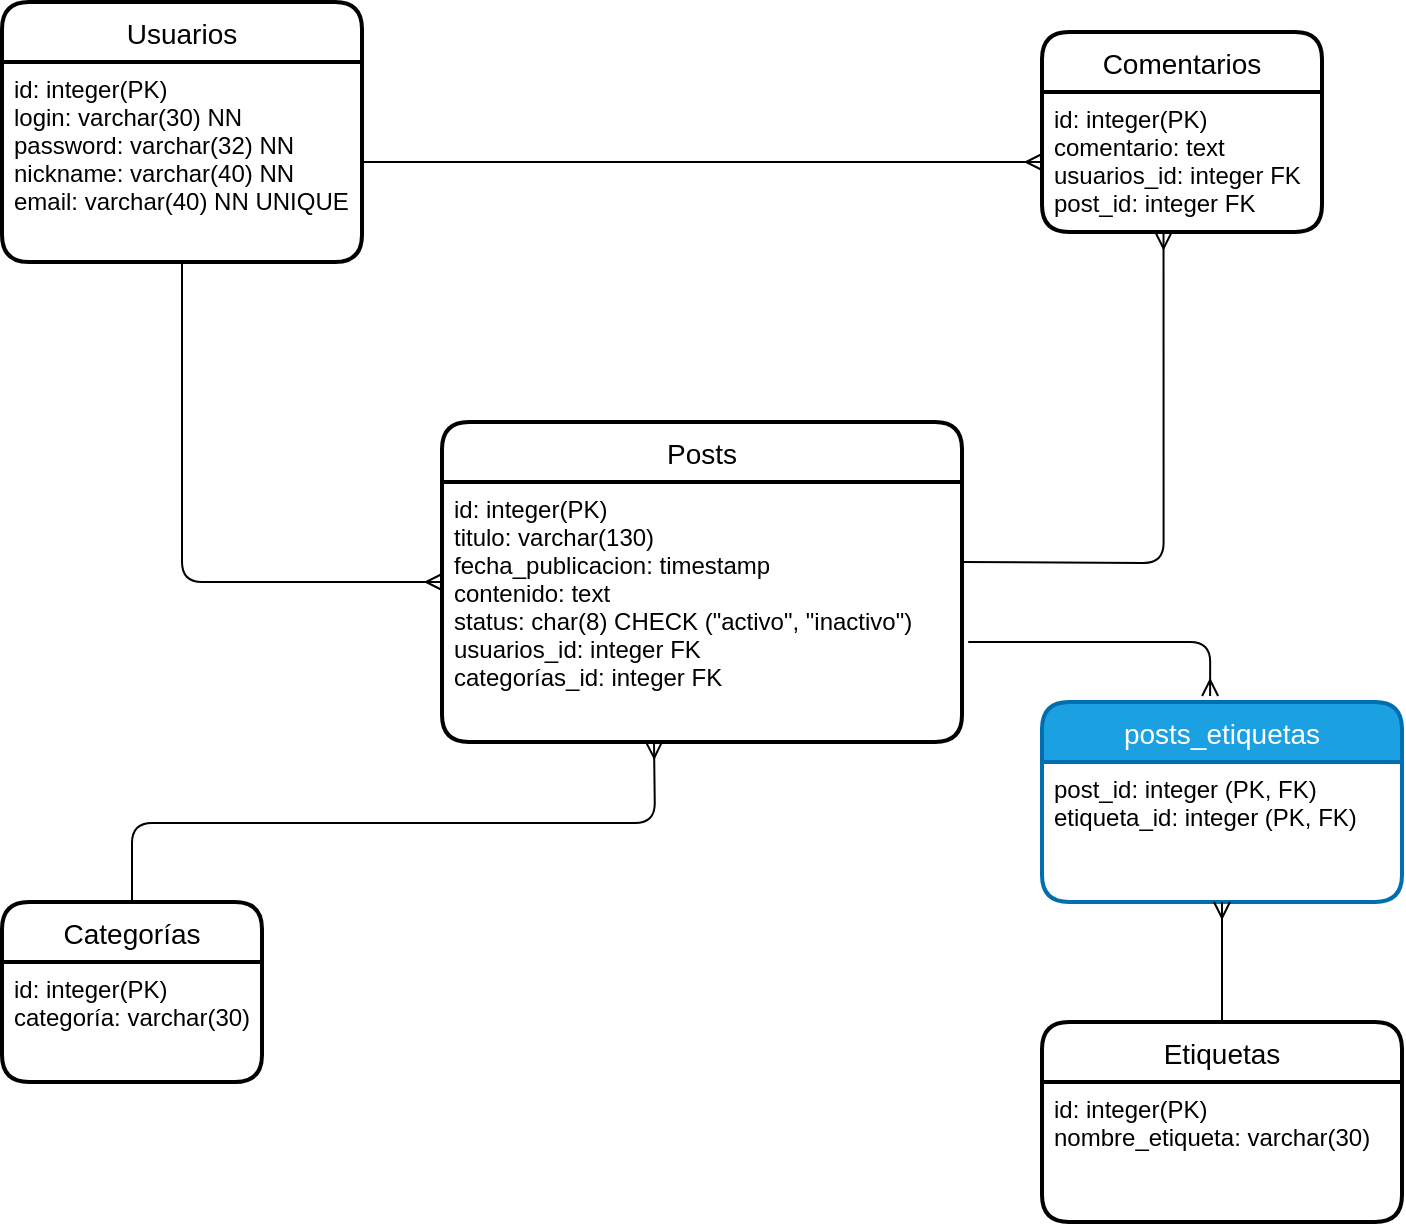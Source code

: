 <mxfile>
    <diagram id="Mw1dtyQFahr8HI3n3cbl" name="Página-1">
        <mxGraphModel dx="890" dy="784" grid="1" gridSize="10" guides="1" tooltips="1" connect="1" arrows="1" fold="1" page="1" pageScale="1" pageWidth="827" pageHeight="1169" math="0" shadow="0">
            <root>
                <mxCell id="0"/>
                <mxCell id="1" parent="0"/>
                <object label="Usuarios" login="" password="" nickname="" email="" id="79">
                    <mxCell style="swimlane;childLayout=stackLayout;horizontal=1;startSize=30;horizontalStack=0;rounded=1;fontSize=14;fontStyle=0;strokeWidth=2;resizeParent=0;resizeLast=1;shadow=0;dashed=0;align=center;" parent="1" vertex="1">
                        <mxGeometry x="40" y="40" width="180" height="130" as="geometry"/>
                    </mxCell>
                </object>
                <mxCell id="80" value="id: integer(PK)&#10;login: varchar(30) NN&#10;password: varchar(32) NN&#10;nickname: varchar(40) NN&#10;email: varchar(40) NN UNIQUE" style="align=left;strokeColor=none;fillColor=none;spacingLeft=4;fontSize=12;verticalAlign=top;resizable=0;rotatable=0;part=1;" parent="79" vertex="1">
                    <mxGeometry y="30" width="180" height="100" as="geometry"/>
                </mxCell>
                <object label="Posts" login="" password="" nickname="" email="" id="81">
                    <mxCell style="swimlane;childLayout=stackLayout;horizontal=1;startSize=30;horizontalStack=0;rounded=1;fontSize=14;fontStyle=0;strokeWidth=2;resizeParent=0;resizeLast=1;shadow=0;dashed=0;align=center;" parent="1" vertex="1">
                        <mxGeometry x="260" y="250" width="260" height="160" as="geometry">
                            <mxRectangle x="260" y="250" width="80" height="30" as="alternateBounds"/>
                        </mxGeometry>
                    </mxCell>
                </object>
                <mxCell id="82" value="id: integer(PK)&#10;titulo: varchar(130) &#10;fecha_publicacion: timestamp&#10;contenido: text&#10;status: char(8) CHECK (&quot;activo&quot;, &quot;inactivo&quot;)&#10;usuarios_id: integer FK&#10;categorías_id: integer FK" style="align=left;strokeColor=none;fillColor=none;spacingLeft=4;fontSize=12;verticalAlign=top;resizable=0;rotatable=0;part=1;" parent="81" vertex="1">
                    <mxGeometry y="30" width="260" height="130" as="geometry"/>
                </mxCell>
                <object label="Comentarios" login="" password="" nickname="" email="" id="83">
                    <mxCell style="swimlane;childLayout=stackLayout;horizontal=1;startSize=30;horizontalStack=0;rounded=1;fontSize=14;fontStyle=0;strokeWidth=2;resizeParent=0;resizeLast=1;shadow=0;dashed=0;align=center;" parent="1" vertex="1">
                        <mxGeometry x="560" y="55" width="140" height="100" as="geometry"/>
                    </mxCell>
                </object>
                <mxCell id="84" value="id: integer(PK)&#10;comentario: text&#10;usuarios_id: integer FK&#10;post_id: integer FK" style="align=left;strokeColor=none;fillColor=none;spacingLeft=4;fontSize=12;verticalAlign=top;resizable=0;rotatable=0;part=1;" parent="83" vertex="1">
                    <mxGeometry y="30" width="140" height="70" as="geometry"/>
                </mxCell>
                <object label="Categorías" login="" password="" nickname="" email="" id="85">
                    <mxCell style="swimlane;childLayout=stackLayout;horizontal=1;startSize=30;horizontalStack=0;rounded=1;fontSize=14;fontStyle=0;strokeWidth=2;resizeParent=0;resizeLast=1;shadow=0;dashed=0;align=center;" parent="1" vertex="1">
                        <mxGeometry x="40" y="490" width="130" height="90" as="geometry"/>
                    </mxCell>
                </object>
                <mxCell id="86" value="id: integer(PK)&#10;categoría: varchar(30)" style="align=left;strokeColor=none;fillColor=none;spacingLeft=4;fontSize=12;verticalAlign=top;resizable=0;rotatable=0;part=1;" parent="85" vertex="1">
                    <mxGeometry y="30" width="130" height="60" as="geometry"/>
                </mxCell>
                <object label="Etiquetas" login="" password="" nickname="" email="" id="87">
                    <mxCell style="swimlane;childLayout=stackLayout;horizontal=1;startSize=30;horizontalStack=0;rounded=1;fontSize=14;fontStyle=0;strokeWidth=2;resizeParent=0;resizeLast=1;shadow=0;dashed=0;align=center;" parent="1" vertex="1">
                        <mxGeometry x="560" y="550" width="180" height="100" as="geometry"/>
                    </mxCell>
                </object>
                <mxCell id="88" value="id: integer(PK)&#10;nombre_etiqueta: varchar(30)" style="align=left;strokeColor=none;fillColor=none;spacingLeft=4;fontSize=12;verticalAlign=top;resizable=0;rotatable=0;part=1;" parent="87" vertex="1">
                    <mxGeometry y="30" width="180" height="70" as="geometry"/>
                </mxCell>
                <mxCell id="89" value="" style="edgeStyle=orthogonalEdgeStyle;fontSize=12;html=1;endArrow=ERmany;exitX=0.5;exitY=1;exitDx=0;exitDy=0;entryX=0;entryY=0.5;entryDx=0;entryDy=0;" parent="1" source="80" target="81" edge="1">
                    <mxGeometry width="100" height="100" relative="1" as="geometry">
                        <mxPoint x="140" y="310" as="sourcePoint"/>
                        <mxPoint x="240" y="210" as="targetPoint"/>
                    </mxGeometry>
                </mxCell>
                <mxCell id="90" value="" style="edgeStyle=orthogonalEdgeStyle;fontSize=12;html=1;endArrow=ERmany;exitX=1;exitY=0.5;exitDx=0;exitDy=0;entryX=0;entryY=0.5;entryDx=0;entryDy=0;" parent="1" source="80" target="84" edge="1">
                    <mxGeometry width="100" height="100" relative="1" as="geometry">
                        <mxPoint x="140" y="180" as="sourcePoint"/>
                        <mxPoint x="270" y="325" as="targetPoint"/>
                    </mxGeometry>
                </mxCell>
                <mxCell id="91" value="" style="edgeStyle=orthogonalEdgeStyle;fontSize=12;html=1;endArrow=ERmany;entryX=0.434;entryY=1.004;entryDx=0;entryDy=0;entryPerimeter=0;" parent="1" target="84" edge="1">
                    <mxGeometry width="100" height="100" relative="1" as="geometry">
                        <mxPoint x="520" y="320" as="sourcePoint"/>
                        <mxPoint x="850.0" y="320" as="targetPoint"/>
                    </mxGeometry>
                </mxCell>
                <mxCell id="92" value="" style="edgeStyle=orthogonalEdgeStyle;fontSize=12;html=1;endArrow=ERmany;exitX=0.5;exitY=0;exitDx=0;exitDy=0;" parent="1" source="85" edge="1">
                    <mxGeometry width="100" height="100" relative="1" as="geometry">
                        <mxPoint x="140" y="180" as="sourcePoint"/>
                        <mxPoint x="366" y="410" as="targetPoint"/>
                    </mxGeometry>
                </mxCell>
                <object label="posts_etiquetas" login="" password="" nickname="" email="" id="98">
                    <mxCell style="swimlane;childLayout=stackLayout;horizontal=1;startSize=30;horizontalStack=0;rounded=1;fontSize=14;fontStyle=0;strokeWidth=2;resizeParent=0;resizeLast=1;shadow=0;dashed=0;align=center;fillColor=#1ba1e2;fontColor=#ffffff;strokeColor=#006EAF;" parent="1" vertex="1">
                        <mxGeometry x="560" y="390" width="180" height="100" as="geometry"/>
                    </mxCell>
                </object>
                <mxCell id="99" value="post_id: integer (PK, FK)&#10;etiqueta_id: integer (PK, FK)" style="align=left;strokeColor=none;fillColor=none;spacingLeft=4;fontSize=12;verticalAlign=top;resizable=0;rotatable=0;part=1;" parent="98" vertex="1">
                    <mxGeometry y="30" width="180" height="70" as="geometry"/>
                </mxCell>
                <mxCell id="106" value="" style="edgeStyle=orthogonalEdgeStyle;fontSize=12;html=1;endArrow=ERmany;exitX=1.012;exitY=0.615;exitDx=0;exitDy=0;exitPerimeter=0;entryX=0.467;entryY=-0.03;entryDx=0;entryDy=0;entryPerimeter=0;" parent="1" source="82" target="98" edge="1">
                    <mxGeometry width="100" height="100" relative="1" as="geometry">
                        <mxPoint x="530" y="330" as="sourcePoint"/>
                        <mxPoint x="660" y="330" as="targetPoint"/>
                        <Array as="points">
                            <mxPoint x="644" y="360"/>
                        </Array>
                    </mxGeometry>
                </mxCell>
                <mxCell id="107" value="" style="edgeStyle=orthogonalEdgeStyle;fontSize=12;html=1;endArrow=ERmany;entryX=0.5;entryY=1;entryDx=0;entryDy=0;exitX=0.5;exitY=0;exitDx=0;exitDy=0;" parent="1" source="87" target="99" edge="1">
                    <mxGeometry width="100" height="100" relative="1" as="geometry">
                        <mxPoint x="640" y="540" as="sourcePoint"/>
                        <mxPoint x="610" y="520" as="targetPoint"/>
                    </mxGeometry>
                </mxCell>
            </root>
        </mxGraphModel>
    </diagram>
</mxfile>